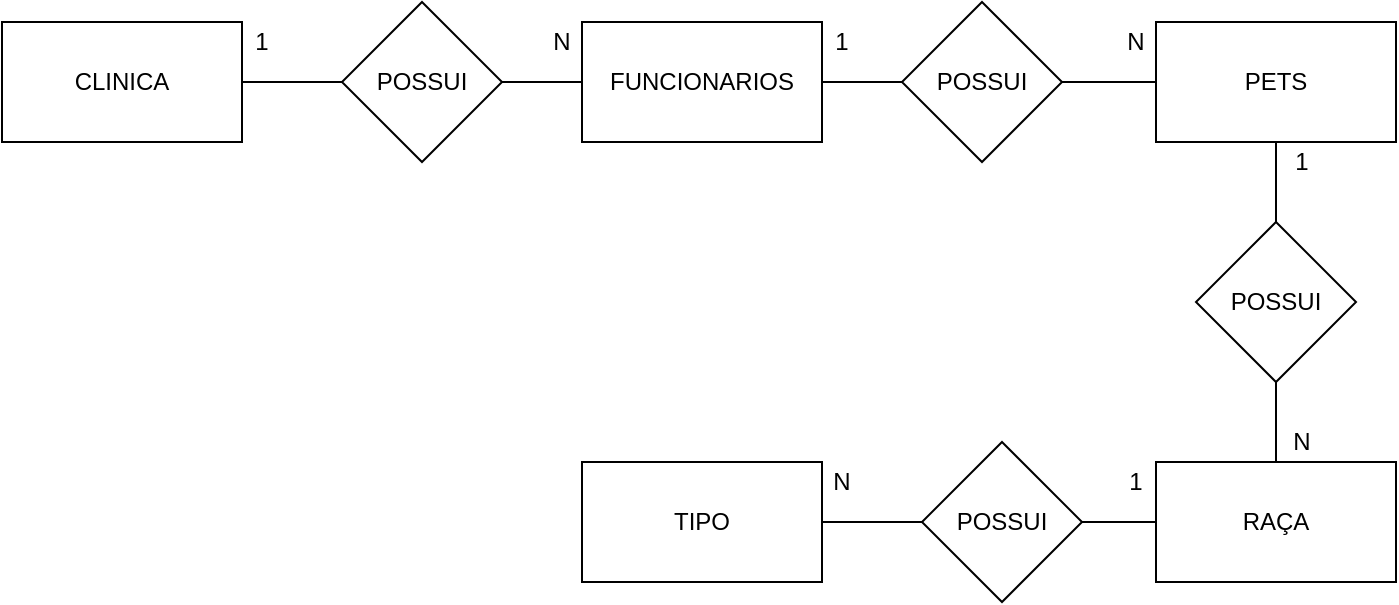 <mxfile version="14.4.2" type="device" pages="2"><diagram id="2pgNmUhlxuqLZEI_jVeo" name="Conceitual"><mxGraphModel dx="868" dy="520" grid="1" gridSize="10" guides="1" tooltips="1" connect="1" arrows="1" fold="1" page="1" pageScale="1" pageWidth="827" pageHeight="1169" math="0" shadow="0"><root><mxCell id="0"/><mxCell id="1" parent="0"/><mxCell id="uZtenIQrFFI_vn1j_sM3-5" style="edgeStyle=orthogonalEdgeStyle;rounded=0;orthogonalLoop=1;jettySize=auto;html=1;exitX=1;exitY=0.5;exitDx=0;exitDy=0;entryX=0;entryY=0.5;entryDx=0;entryDy=0;endArrow=none;endFill=0;" edge="1" parent="1" source="ssL5veIewNCremOJY9fp-1" target="ssL5veIewNCremOJY9fp-2"><mxGeometry relative="1" as="geometry"/></mxCell><mxCell id="ssL5veIewNCremOJY9fp-1" value="CLINICA" style="rounded=0;whiteSpace=wrap;html=1;" vertex="1" parent="1"><mxGeometry x="130" y="370" width="120" height="60" as="geometry"/></mxCell><mxCell id="uZtenIQrFFI_vn1j_sM3-6" style="edgeStyle=orthogonalEdgeStyle;rounded=0;orthogonalLoop=1;jettySize=auto;html=1;exitX=1;exitY=0.5;exitDx=0;exitDy=0;entryX=0;entryY=0.5;entryDx=0;entryDy=0;endArrow=none;endFill=0;" edge="1" parent="1" source="ssL5veIewNCremOJY9fp-2" target="Fr-xrQJGtF6z-1fVisDV-1"><mxGeometry relative="1" as="geometry"/></mxCell><mxCell id="ssL5veIewNCremOJY9fp-2" value="POSSUI" style="rhombus;whiteSpace=wrap;html=1;" vertex="1" parent="1"><mxGeometry x="300" y="360" width="80" height="80" as="geometry"/></mxCell><mxCell id="uZtenIQrFFI_vn1j_sM3-7" style="edgeStyle=orthogonalEdgeStyle;rounded=0;orthogonalLoop=1;jettySize=auto;html=1;exitX=1;exitY=0.5;exitDx=0;exitDy=0;entryX=0;entryY=0.5;entryDx=0;entryDy=0;endArrow=none;endFill=0;" edge="1" parent="1" source="Fr-xrQJGtF6z-1fVisDV-1" target="uZtenIQrFFI_vn1j_sM3-1"><mxGeometry relative="1" as="geometry"/></mxCell><mxCell id="Fr-xrQJGtF6z-1fVisDV-1" value="FUNCIONARIOS" style="rounded=0;whiteSpace=wrap;html=1;" vertex="1" parent="1"><mxGeometry x="420" y="370" width="120" height="60" as="geometry"/></mxCell><mxCell id="uZtenIQrFFI_vn1j_sM3-9" style="edgeStyle=orthogonalEdgeStyle;rounded=0;orthogonalLoop=1;jettySize=auto;html=1;exitX=0.5;exitY=1;exitDx=0;exitDy=0;entryX=0.5;entryY=0;entryDx=0;entryDy=0;endArrow=none;endFill=0;" edge="1" parent="1" source="Fr-xrQJGtF6z-1fVisDV-2" target="uZtenIQrFFI_vn1j_sM3-2"><mxGeometry relative="1" as="geometry"/></mxCell><mxCell id="Fr-xrQJGtF6z-1fVisDV-2" value="PETS" style="rounded=0;whiteSpace=wrap;html=1;" vertex="1" parent="1"><mxGeometry x="707" y="370" width="120" height="60" as="geometry"/></mxCell><mxCell id="Fr-xrQJGtF6z-1fVisDV-3" value="TIPO" style="rounded=0;whiteSpace=wrap;html=1;" vertex="1" parent="1"><mxGeometry x="420" y="590" width="120" height="60" as="geometry"/></mxCell><mxCell id="uZtenIQrFFI_vn1j_sM3-11" style="edgeStyle=orthogonalEdgeStyle;rounded=0;orthogonalLoop=1;jettySize=auto;html=1;exitX=0;exitY=0.5;exitDx=0;exitDy=0;entryX=1;entryY=0.5;entryDx=0;entryDy=0;endArrow=none;endFill=0;" edge="1" parent="1" source="oFEi1PlEbkGLY5Z0NqO9-1" target="uZtenIQrFFI_vn1j_sM3-4"><mxGeometry relative="1" as="geometry"/></mxCell><mxCell id="oFEi1PlEbkGLY5Z0NqO9-1" value="RAÇA" style="rounded=0;whiteSpace=wrap;html=1;" vertex="1" parent="1"><mxGeometry x="707" y="590" width="120" height="60" as="geometry"/></mxCell><mxCell id="uZtenIQrFFI_vn1j_sM3-8" style="edgeStyle=orthogonalEdgeStyle;rounded=0;orthogonalLoop=1;jettySize=auto;html=1;exitX=1;exitY=0.5;exitDx=0;exitDy=0;entryX=0;entryY=0.5;entryDx=0;entryDy=0;endArrow=none;endFill=0;" edge="1" parent="1" source="uZtenIQrFFI_vn1j_sM3-1" target="Fr-xrQJGtF6z-1fVisDV-2"><mxGeometry relative="1" as="geometry"/></mxCell><mxCell id="uZtenIQrFFI_vn1j_sM3-1" value="POSSUI" style="rhombus;whiteSpace=wrap;html=1;" vertex="1" parent="1"><mxGeometry x="580" y="360" width="80" height="80" as="geometry"/></mxCell><mxCell id="uZtenIQrFFI_vn1j_sM3-10" style="edgeStyle=orthogonalEdgeStyle;rounded=0;orthogonalLoop=1;jettySize=auto;html=1;exitX=0.5;exitY=1;exitDx=0;exitDy=0;entryX=0.5;entryY=0;entryDx=0;entryDy=0;endArrow=none;endFill=0;" edge="1" parent="1" source="uZtenIQrFFI_vn1j_sM3-2" target="oFEi1PlEbkGLY5Z0NqO9-1"><mxGeometry relative="1" as="geometry"/></mxCell><mxCell id="uZtenIQrFFI_vn1j_sM3-2" value="POSSUI" style="rhombus;whiteSpace=wrap;html=1;" vertex="1" parent="1"><mxGeometry x="727" y="470" width="80" height="80" as="geometry"/></mxCell><mxCell id="uZtenIQrFFI_vn1j_sM3-12" style="edgeStyle=orthogonalEdgeStyle;rounded=0;orthogonalLoop=1;jettySize=auto;html=1;exitX=0;exitY=0.5;exitDx=0;exitDy=0;entryX=1;entryY=0.5;entryDx=0;entryDy=0;endArrow=none;endFill=0;" edge="1" parent="1" source="uZtenIQrFFI_vn1j_sM3-4" target="Fr-xrQJGtF6z-1fVisDV-3"><mxGeometry relative="1" as="geometry"/></mxCell><mxCell id="uZtenIQrFFI_vn1j_sM3-4" value="POSSUI" style="rhombus;whiteSpace=wrap;html=1;" vertex="1" parent="1"><mxGeometry x="590" y="580" width="80" height="80" as="geometry"/></mxCell><mxCell id="TS3GaDEdWLfF8EtnavEb-1" value="N" style="text;html=1;strokeColor=none;fillColor=none;align=center;verticalAlign=middle;whiteSpace=wrap;rounded=0;" vertex="1" parent="1"><mxGeometry x="400" y="370" width="20" height="20" as="geometry"/></mxCell><mxCell id="TS3GaDEdWLfF8EtnavEb-2" value="1" style="text;html=1;strokeColor=none;fillColor=none;align=center;verticalAlign=middle;whiteSpace=wrap;rounded=0;" vertex="1" parent="1"><mxGeometry x="250" y="370" width="20" height="20" as="geometry"/></mxCell><mxCell id="TS3GaDEdWLfF8EtnavEb-3" value="N" style="text;html=1;strokeColor=none;fillColor=none;align=center;verticalAlign=middle;whiteSpace=wrap;rounded=0;" vertex="1" parent="1"><mxGeometry x="687" y="370" width="20" height="20" as="geometry"/></mxCell><mxCell id="TS3GaDEdWLfF8EtnavEb-4" value="N" style="text;html=1;strokeColor=none;fillColor=none;align=center;verticalAlign=middle;whiteSpace=wrap;rounded=0;" vertex="1" parent="1"><mxGeometry x="770" y="570" width="20" height="20" as="geometry"/></mxCell><mxCell id="TS3GaDEdWLfF8EtnavEb-5" value="N" style="text;html=1;strokeColor=none;fillColor=none;align=center;verticalAlign=middle;whiteSpace=wrap;rounded=0;" vertex="1" parent="1"><mxGeometry x="540" y="590" width="20" height="20" as="geometry"/></mxCell><mxCell id="TS3GaDEdWLfF8EtnavEb-6" value="1" style="text;html=1;strokeColor=none;fillColor=none;align=center;verticalAlign=middle;whiteSpace=wrap;rounded=0;" vertex="1" parent="1"><mxGeometry x="540" y="370" width="20" height="20" as="geometry"/></mxCell><mxCell id="TS3GaDEdWLfF8EtnavEb-7" value="1" style="text;html=1;strokeColor=none;fillColor=none;align=center;verticalAlign=middle;whiteSpace=wrap;rounded=0;" vertex="1" parent="1"><mxGeometry x="770" y="430" width="20" height="20" as="geometry"/></mxCell><mxCell id="TS3GaDEdWLfF8EtnavEb-8" value="1" style="text;html=1;strokeColor=none;fillColor=none;align=center;verticalAlign=middle;whiteSpace=wrap;rounded=0;" vertex="1" parent="1"><mxGeometry x="687" y="590" width="20" height="20" as="geometry"/></mxCell></root></mxGraphModel></diagram><diagram id="XoIDHIGaM__H14kGFpGf" name="Lógico"><mxGraphModel dx="868" dy="520" grid="1" gridSize="10" guides="1" tooltips="1" connect="1" arrows="1" fold="1" page="1" pageScale="1" pageWidth="827" pageHeight="1169" math="0" shadow="0"><root><mxCell id="S5518xpRnd0EAbksuUC2-0"/><mxCell id="S5518xpRnd0EAbksuUC2-1" parent="S5518xpRnd0EAbksuUC2-0"/><mxCell id="S5518xpRnd0EAbksuUC2-12" value="CLINICA" style="shape=table;html=1;whiteSpace=wrap;startSize=30;container=1;collapsible=0;childLayout=tableLayout;fixedRows=1;rowLines=0;fontStyle=1;align=center;" vertex="1" parent="S5518xpRnd0EAbksuUC2-1"><mxGeometry x="40" y="120" width="180" height="90" as="geometry"/></mxCell><mxCell id="S5518xpRnd0EAbksuUC2-13" value="" style="shape=partialRectangle;html=1;whiteSpace=wrap;collapsible=0;dropTarget=0;pointerEvents=0;fillColor=none;top=0;left=0;bottom=1;right=0;points=[[0,0.5],[1,0.5]];portConstraint=eastwest;" vertex="1" parent="S5518xpRnd0EAbksuUC2-12"><mxGeometry y="30" width="180" height="30" as="geometry"/></mxCell><mxCell id="S5518xpRnd0EAbksuUC2-14" value="PK" style="shape=partialRectangle;html=1;whiteSpace=wrap;connectable=0;fillColor=none;top=0;left=0;bottom=0;right=0;overflow=hidden;" vertex="1" parent="S5518xpRnd0EAbksuUC2-13"><mxGeometry width="40" height="30" as="geometry"/></mxCell><mxCell id="S5518xpRnd0EAbksuUC2-15" value="IDclinica" style="shape=partialRectangle;html=1;whiteSpace=wrap;connectable=0;fillColor=none;top=0;left=0;bottom=0;right=0;align=left;spacingLeft=6;overflow=hidden;" vertex="1" parent="S5518xpRnd0EAbksuUC2-13"><mxGeometry x="40" width="140" height="30" as="geometry"/></mxCell><mxCell id="S5518xpRnd0EAbksuUC2-16" value="" style="shape=partialRectangle;html=1;whiteSpace=wrap;collapsible=0;dropTarget=0;pointerEvents=0;fillColor=none;top=0;left=0;bottom=0;right=0;points=[[0,0.5],[1,0.5]];portConstraint=eastwest;" vertex="1" parent="S5518xpRnd0EAbksuUC2-12"><mxGeometry y="60" width="180" height="30" as="geometry"/></mxCell><mxCell id="S5518xpRnd0EAbksuUC2-17" value="" style="shape=partialRectangle;html=1;whiteSpace=wrap;connectable=0;fillColor=none;top=0;left=0;bottom=0;right=0;overflow=hidden;" vertex="1" parent="S5518xpRnd0EAbksuUC2-16"><mxGeometry width="40" height="30" as="geometry"/></mxCell><mxCell id="S5518xpRnd0EAbksuUC2-18" value="nome" style="shape=partialRectangle;html=1;whiteSpace=wrap;connectable=0;fillColor=none;top=0;left=0;bottom=0;right=0;align=left;spacingLeft=6;overflow=hidden;" vertex="1" parent="S5518xpRnd0EAbksuUC2-16"><mxGeometry x="40" width="140" height="30" as="geometry"/></mxCell><mxCell id="S5518xpRnd0EAbksuUC2-22" value="FUNCIONARIOS" style="shape=table;html=1;whiteSpace=wrap;startSize=30;container=1;collapsible=0;childLayout=tableLayout;fixedRows=1;rowLines=0;fontStyle=1;align=center;" vertex="1" parent="S5518xpRnd0EAbksuUC2-1"><mxGeometry x="320" y="120" width="180" height="120" as="geometry"/></mxCell><mxCell id="S5518xpRnd0EAbksuUC2-23" value="" style="shape=partialRectangle;html=1;whiteSpace=wrap;collapsible=0;dropTarget=0;pointerEvents=0;fillColor=none;top=0;left=0;bottom=1;right=0;points=[[0,0.5],[1,0.5]];portConstraint=eastwest;" vertex="1" parent="S5518xpRnd0EAbksuUC2-22"><mxGeometry y="30" width="180" height="30" as="geometry"/></mxCell><mxCell id="S5518xpRnd0EAbksuUC2-24" value="PK" style="shape=partialRectangle;html=1;whiteSpace=wrap;connectable=0;fillColor=none;top=0;left=0;bottom=0;right=0;overflow=hidden;" vertex="1" parent="S5518xpRnd0EAbksuUC2-23"><mxGeometry width="40" height="30" as="geometry"/></mxCell><mxCell id="S5518xpRnd0EAbksuUC2-25" value="IDfuncionarios" style="shape=partialRectangle;html=1;whiteSpace=wrap;connectable=0;fillColor=none;top=0;left=0;bottom=0;right=0;align=left;spacingLeft=6;overflow=hidden;" vertex="1" parent="S5518xpRnd0EAbksuUC2-23"><mxGeometry x="40" width="140" height="30" as="geometry"/></mxCell><mxCell id="S5518xpRnd0EAbksuUC2-26" value="" style="shape=partialRectangle;html=1;whiteSpace=wrap;collapsible=0;dropTarget=0;pointerEvents=0;fillColor=none;top=0;left=0;bottom=0;right=0;points=[[0,0.5],[1,0.5]];portConstraint=eastwest;" vertex="1" parent="S5518xpRnd0EAbksuUC2-22"><mxGeometry y="60" width="180" height="30" as="geometry"/></mxCell><mxCell id="S5518xpRnd0EAbksuUC2-27" value="FK" style="shape=partialRectangle;html=1;whiteSpace=wrap;connectable=0;fillColor=none;top=0;left=0;bottom=0;right=0;overflow=hidden;" vertex="1" parent="S5518xpRnd0EAbksuUC2-26"><mxGeometry width="40" height="30" as="geometry"/></mxCell><mxCell id="S5518xpRnd0EAbksuUC2-28" value="IDclinica" style="shape=partialRectangle;html=1;whiteSpace=wrap;connectable=0;fillColor=none;top=0;left=0;bottom=0;right=0;align=left;spacingLeft=6;overflow=hidden;" vertex="1" parent="S5518xpRnd0EAbksuUC2-26"><mxGeometry x="40" width="140" height="30" as="geometry"/></mxCell><mxCell id="S5518xpRnd0EAbksuUC2-29" value="" style="shape=partialRectangle;html=1;whiteSpace=wrap;collapsible=0;dropTarget=0;pointerEvents=0;fillColor=none;top=0;left=0;bottom=0;right=0;points=[[0,0.5],[1,0.5]];portConstraint=eastwest;" vertex="1" parent="S5518xpRnd0EAbksuUC2-22"><mxGeometry y="90" width="180" height="30" as="geometry"/></mxCell><mxCell id="S5518xpRnd0EAbksuUC2-30" value="" style="shape=partialRectangle;html=1;whiteSpace=wrap;connectable=0;fillColor=none;top=0;left=0;bottom=0;right=0;overflow=hidden;" vertex="1" parent="S5518xpRnd0EAbksuUC2-29"><mxGeometry width="40" height="30" as="geometry"/></mxCell><mxCell id="S5518xpRnd0EAbksuUC2-31" value="nome" style="shape=partialRectangle;html=1;whiteSpace=wrap;connectable=0;fillColor=none;top=0;left=0;bottom=0;right=0;align=left;spacingLeft=6;overflow=hidden;" vertex="1" parent="S5518xpRnd0EAbksuUC2-29"><mxGeometry x="40" width="140" height="30" as="geometry"/></mxCell><mxCell id="S5518xpRnd0EAbksuUC2-34" value="" style="edgeStyle=entityRelationEdgeStyle;fontSize=12;html=1;endArrow=ERoneToMany;" edge="1" parent="S5518xpRnd0EAbksuUC2-1" source="S5518xpRnd0EAbksuUC2-13" target="S5518xpRnd0EAbksuUC2-26"><mxGeometry width="100" height="100" relative="1" as="geometry"><mxPoint x="250" y="170" as="sourcePoint"/><mxPoint x="350" y="70" as="targetPoint"/></mxGeometry></mxCell><mxCell id="S5518xpRnd0EAbksuUC2-35" value="PETS" style="shape=table;html=1;whiteSpace=wrap;startSize=30;container=1;collapsible=0;childLayout=tableLayout;fixedRows=1;rowLines=0;fontStyle=1;align=center;" vertex="1" parent="S5518xpRnd0EAbksuUC2-1"><mxGeometry x="600" y="120" width="180" height="210" as="geometry"/></mxCell><mxCell id="S5518xpRnd0EAbksuUC2-36" value="" style="shape=partialRectangle;html=1;whiteSpace=wrap;collapsible=0;dropTarget=0;pointerEvents=0;fillColor=none;top=0;left=0;bottom=1;right=0;points=[[0,0.5],[1,0.5]];portConstraint=eastwest;" vertex="1" parent="S5518xpRnd0EAbksuUC2-35"><mxGeometry y="30" width="180" height="30" as="geometry"/></mxCell><mxCell id="S5518xpRnd0EAbksuUC2-37" value="PK" style="shape=partialRectangle;html=1;whiteSpace=wrap;connectable=0;fillColor=none;top=0;left=0;bottom=0;right=0;overflow=hidden;" vertex="1" parent="S5518xpRnd0EAbksuUC2-36"><mxGeometry width="40" height="30" as="geometry"/></mxCell><mxCell id="S5518xpRnd0EAbksuUC2-38" value="IDpets" style="shape=partialRectangle;html=1;whiteSpace=wrap;connectable=0;fillColor=none;top=0;left=0;bottom=0;right=0;align=left;spacingLeft=6;overflow=hidden;" vertex="1" parent="S5518xpRnd0EAbksuUC2-36"><mxGeometry x="40" width="140" height="30" as="geometry"/></mxCell><mxCell id="S5518xpRnd0EAbksuUC2-39" value="" style="shape=partialRectangle;html=1;whiteSpace=wrap;collapsible=0;dropTarget=0;pointerEvents=0;fillColor=none;top=0;left=0;bottom=0;right=0;points=[[0,0.5],[1,0.5]];portConstraint=eastwest;" vertex="1" parent="S5518xpRnd0EAbksuUC2-35"><mxGeometry y="60" width="180" height="30" as="geometry"/></mxCell><mxCell id="S5518xpRnd0EAbksuUC2-40" value="FK" style="shape=partialRectangle;html=1;whiteSpace=wrap;connectable=0;fillColor=none;top=0;left=0;bottom=0;right=0;overflow=hidden;" vertex="1" parent="S5518xpRnd0EAbksuUC2-39"><mxGeometry width="40" height="30" as="geometry"/></mxCell><mxCell id="S5518xpRnd0EAbksuUC2-41" value="IDfuncionarios" style="shape=partialRectangle;html=1;whiteSpace=wrap;connectable=0;fillColor=none;top=0;left=0;bottom=0;right=0;align=left;spacingLeft=6;overflow=hidden;" vertex="1" parent="S5518xpRnd0EAbksuUC2-39"><mxGeometry x="40" width="140" height="30" as="geometry"/></mxCell><mxCell id="S5518xpRnd0EAbksuUC2-51" value="" style="shape=partialRectangle;html=1;whiteSpace=wrap;collapsible=0;dropTarget=0;pointerEvents=0;fillColor=none;top=0;left=0;bottom=0;right=0;points=[[0,0.5],[1,0.5]];portConstraint=eastwest;" vertex="1" parent="S5518xpRnd0EAbksuUC2-35"><mxGeometry y="90" width="180" height="30" as="geometry"/></mxCell><mxCell id="S5518xpRnd0EAbksuUC2-52" value="FK" style="shape=partialRectangle;html=1;whiteSpace=wrap;connectable=0;fillColor=none;top=0;left=0;bottom=0;right=0;overflow=hidden;" vertex="1" parent="S5518xpRnd0EAbksuUC2-51"><mxGeometry width="40" height="30" as="geometry"/></mxCell><mxCell id="S5518xpRnd0EAbksuUC2-53" value="IDraça" style="shape=partialRectangle;html=1;whiteSpace=wrap;connectable=0;fillColor=none;top=0;left=0;bottom=0;right=0;align=left;spacingLeft=6;overflow=hidden;" vertex="1" parent="S5518xpRnd0EAbksuUC2-51"><mxGeometry x="40" width="140" height="30" as="geometry"/></mxCell><mxCell id="S5518xpRnd0EAbksuUC2-42" value="" style="shape=partialRectangle;html=1;whiteSpace=wrap;collapsible=0;dropTarget=0;pointerEvents=0;fillColor=none;top=0;left=0;bottom=0;right=0;points=[[0,0.5],[1,0.5]];portConstraint=eastwest;" vertex="1" parent="S5518xpRnd0EAbksuUC2-35"><mxGeometry y="120" width="180" height="30" as="geometry"/></mxCell><mxCell id="S5518xpRnd0EAbksuUC2-43" value="" style="shape=partialRectangle;html=1;whiteSpace=wrap;connectable=0;fillColor=none;top=0;left=0;bottom=0;right=0;overflow=hidden;" vertex="1" parent="S5518xpRnd0EAbksuUC2-42"><mxGeometry width="40" height="30" as="geometry"/></mxCell><mxCell id="S5518xpRnd0EAbksuUC2-44" value="nome" style="shape=partialRectangle;html=1;whiteSpace=wrap;connectable=0;fillColor=none;top=0;left=0;bottom=0;right=0;align=left;spacingLeft=6;overflow=hidden;" vertex="1" parent="S5518xpRnd0EAbksuUC2-42"><mxGeometry x="40" width="140" height="30" as="geometry"/></mxCell><mxCell id="S5518xpRnd0EAbksuUC2-45" value="" style="shape=partialRectangle;html=1;whiteSpace=wrap;collapsible=0;dropTarget=0;pointerEvents=0;fillColor=none;top=0;left=0;bottom=0;right=0;points=[[0,0.5],[1,0.5]];portConstraint=eastwest;" vertex="1" parent="S5518xpRnd0EAbksuUC2-35"><mxGeometry y="150" width="180" height="30" as="geometry"/></mxCell><mxCell id="S5518xpRnd0EAbksuUC2-46" value="" style="shape=partialRectangle;html=1;whiteSpace=wrap;connectable=0;fillColor=none;top=0;left=0;bottom=0;right=0;overflow=hidden;" vertex="1" parent="S5518xpRnd0EAbksuUC2-45"><mxGeometry width="40" height="30" as="geometry"/></mxCell><mxCell id="S5518xpRnd0EAbksuUC2-47" value="data" style="shape=partialRectangle;html=1;whiteSpace=wrap;connectable=0;fillColor=none;top=0;left=0;bottom=0;right=0;align=left;spacingLeft=6;overflow=hidden;" vertex="1" parent="S5518xpRnd0EAbksuUC2-45"><mxGeometry x="40" width="140" height="30" as="geometry"/></mxCell><mxCell id="S5518xpRnd0EAbksuUC2-48" value="" style="shape=partialRectangle;html=1;whiteSpace=wrap;collapsible=0;dropTarget=0;pointerEvents=0;fillColor=none;top=0;left=0;bottom=0;right=0;points=[[0,0.5],[1,0.5]];portConstraint=eastwest;" vertex="1" parent="S5518xpRnd0EAbksuUC2-35"><mxGeometry y="180" width="180" height="30" as="geometry"/></mxCell><mxCell id="S5518xpRnd0EAbksuUC2-49" value="" style="shape=partialRectangle;html=1;whiteSpace=wrap;connectable=0;fillColor=none;top=0;left=0;bottom=0;right=0;overflow=hidden;" vertex="1" parent="S5518xpRnd0EAbksuUC2-48"><mxGeometry width="40" height="30" as="geometry"/></mxCell><mxCell id="S5518xpRnd0EAbksuUC2-50" value="dono" style="shape=partialRectangle;html=1;whiteSpace=wrap;connectable=0;fillColor=none;top=0;left=0;bottom=0;right=0;align=left;spacingLeft=6;overflow=hidden;" vertex="1" parent="S5518xpRnd0EAbksuUC2-48"><mxGeometry x="40" width="140" height="30" as="geometry"/></mxCell><mxCell id="S5518xpRnd0EAbksuUC2-57" value="" style="edgeStyle=entityRelationEdgeStyle;fontSize=12;html=1;endArrow=ERmany;" edge="1" parent="S5518xpRnd0EAbksuUC2-1" source="S5518xpRnd0EAbksuUC2-23" target="S5518xpRnd0EAbksuUC2-39"><mxGeometry width="100" height="100" relative="1" as="geometry"><mxPoint x="500" y="290" as="sourcePoint"/><mxPoint x="600" y="190" as="targetPoint"/></mxGeometry></mxCell><mxCell id="S5518xpRnd0EAbksuUC2-58" value="RAÇA" style="shape=table;html=1;whiteSpace=wrap;startSize=30;container=1;collapsible=0;childLayout=tableLayout;fixedRows=1;rowLines=0;fontStyle=1;align=center;" vertex="1" parent="S5518xpRnd0EAbksuUC2-1"><mxGeometry x="320" y="360" width="180" height="120" as="geometry"/></mxCell><mxCell id="S5518xpRnd0EAbksuUC2-59" value="" style="shape=partialRectangle;html=1;whiteSpace=wrap;collapsible=0;dropTarget=0;pointerEvents=0;fillColor=none;top=0;left=0;bottom=1;right=0;points=[[0,0.5],[1,0.5]];portConstraint=eastwest;" vertex="1" parent="S5518xpRnd0EAbksuUC2-58"><mxGeometry y="30" width="180" height="30" as="geometry"/></mxCell><mxCell id="S5518xpRnd0EAbksuUC2-60" value="PK" style="shape=partialRectangle;html=1;whiteSpace=wrap;connectable=0;fillColor=none;top=0;left=0;bottom=0;right=0;overflow=hidden;" vertex="1" parent="S5518xpRnd0EAbksuUC2-59"><mxGeometry width="40" height="30" as="geometry"/></mxCell><mxCell id="S5518xpRnd0EAbksuUC2-61" value="IDraça" style="shape=partialRectangle;html=1;whiteSpace=wrap;connectable=0;fillColor=none;top=0;left=0;bottom=0;right=0;align=left;spacingLeft=6;overflow=hidden;" vertex="1" parent="S5518xpRnd0EAbksuUC2-59"><mxGeometry x="40" width="140" height="30" as="geometry"/></mxCell><mxCell id="S5518xpRnd0EAbksuUC2-62" value="" style="shape=partialRectangle;html=1;whiteSpace=wrap;collapsible=0;dropTarget=0;pointerEvents=0;fillColor=none;top=0;left=0;bottom=0;right=0;points=[[0,0.5],[1,0.5]];portConstraint=eastwest;" vertex="1" parent="S5518xpRnd0EAbksuUC2-58"><mxGeometry y="60" width="180" height="30" as="geometry"/></mxCell><mxCell id="S5518xpRnd0EAbksuUC2-63" value="FK" style="shape=partialRectangle;html=1;whiteSpace=wrap;connectable=0;fillColor=none;top=0;left=0;bottom=0;right=0;overflow=hidden;" vertex="1" parent="S5518xpRnd0EAbksuUC2-62"><mxGeometry width="40" height="30" as="geometry"/></mxCell><mxCell id="S5518xpRnd0EAbksuUC2-64" value="IDtipo" style="shape=partialRectangle;html=1;whiteSpace=wrap;connectable=0;fillColor=none;top=0;left=0;bottom=0;right=0;align=left;spacingLeft=6;overflow=hidden;" vertex="1" parent="S5518xpRnd0EAbksuUC2-62"><mxGeometry x="40" width="140" height="30" as="geometry"/></mxCell><mxCell id="S5518xpRnd0EAbksuUC2-65" value="" style="shape=partialRectangle;html=1;whiteSpace=wrap;collapsible=0;dropTarget=0;pointerEvents=0;fillColor=none;top=0;left=0;bottom=0;right=0;points=[[0,0.5],[1,0.5]];portConstraint=eastwest;" vertex="1" parent="S5518xpRnd0EAbksuUC2-58"><mxGeometry y="90" width="180" height="30" as="geometry"/></mxCell><mxCell id="S5518xpRnd0EAbksuUC2-66" value="" style="shape=partialRectangle;html=1;whiteSpace=wrap;connectable=0;fillColor=none;top=0;left=0;bottom=0;right=0;overflow=hidden;" vertex="1" parent="S5518xpRnd0EAbksuUC2-65"><mxGeometry width="40" height="30" as="geometry"/></mxCell><mxCell id="S5518xpRnd0EAbksuUC2-67" value="nome" style="shape=partialRectangle;html=1;whiteSpace=wrap;connectable=0;fillColor=none;top=0;left=0;bottom=0;right=0;align=left;spacingLeft=6;overflow=hidden;" vertex="1" parent="S5518xpRnd0EAbksuUC2-65"><mxGeometry x="40" width="140" height="30" as="geometry"/></mxCell><mxCell id="S5518xpRnd0EAbksuUC2-68" value="" style="edgeStyle=entityRelationEdgeStyle;fontSize=12;html=1;endArrow=ERmany;" edge="1" parent="S5518xpRnd0EAbksuUC2-1" source="S5518xpRnd0EAbksuUC2-59" target="S5518xpRnd0EAbksuUC2-51"><mxGeometry width="100" height="100" relative="1" as="geometry"><mxPoint x="570" y="390" as="sourcePoint"/><mxPoint x="590" y="230" as="targetPoint"/></mxGeometry></mxCell><mxCell id="S5518xpRnd0EAbksuUC2-69" value="TIPO" style="shape=table;html=1;whiteSpace=wrap;startSize=30;container=1;collapsible=0;childLayout=tableLayout;fixedRows=1;rowLines=0;fontStyle=1;align=center;" vertex="1" parent="S5518xpRnd0EAbksuUC2-1"><mxGeometry x="40" y="360" width="180" height="90" as="geometry"/></mxCell><mxCell id="S5518xpRnd0EAbksuUC2-70" value="" style="shape=partialRectangle;html=1;whiteSpace=wrap;collapsible=0;dropTarget=0;pointerEvents=0;fillColor=none;top=0;left=0;bottom=1;right=0;points=[[0,0.5],[1,0.5]];portConstraint=eastwest;" vertex="1" parent="S5518xpRnd0EAbksuUC2-69"><mxGeometry y="30" width="180" height="30" as="geometry"/></mxCell><mxCell id="S5518xpRnd0EAbksuUC2-71" value="PK" style="shape=partialRectangle;html=1;whiteSpace=wrap;connectable=0;fillColor=none;top=0;left=0;bottom=0;right=0;overflow=hidden;" vertex="1" parent="S5518xpRnd0EAbksuUC2-70"><mxGeometry width="40" height="30" as="geometry"/></mxCell><mxCell id="S5518xpRnd0EAbksuUC2-72" value="IDtipo" style="shape=partialRectangle;html=1;whiteSpace=wrap;connectable=0;fillColor=none;top=0;left=0;bottom=0;right=0;align=left;spacingLeft=6;overflow=hidden;" vertex="1" parent="S5518xpRnd0EAbksuUC2-70"><mxGeometry x="40" width="140" height="30" as="geometry"/></mxCell><mxCell id="S5518xpRnd0EAbksuUC2-76" value="" style="shape=partialRectangle;html=1;whiteSpace=wrap;collapsible=0;dropTarget=0;pointerEvents=0;fillColor=none;top=0;left=0;bottom=0;right=0;points=[[0,0.5],[1,0.5]];portConstraint=eastwest;" vertex="1" parent="S5518xpRnd0EAbksuUC2-69"><mxGeometry y="60" width="180" height="30" as="geometry"/></mxCell><mxCell id="S5518xpRnd0EAbksuUC2-77" value="" style="shape=partialRectangle;html=1;whiteSpace=wrap;connectable=0;fillColor=none;top=0;left=0;bottom=0;right=0;overflow=hidden;" vertex="1" parent="S5518xpRnd0EAbksuUC2-76"><mxGeometry width="40" height="30" as="geometry"/></mxCell><mxCell id="S5518xpRnd0EAbksuUC2-78" value="nome" style="shape=partialRectangle;html=1;whiteSpace=wrap;connectable=0;fillColor=none;top=0;left=0;bottom=0;right=0;align=left;spacingLeft=6;overflow=hidden;" vertex="1" parent="S5518xpRnd0EAbksuUC2-76"><mxGeometry x="40" width="140" height="30" as="geometry"/></mxCell><mxCell id="S5518xpRnd0EAbksuUC2-79" value="" style="edgeStyle=entityRelationEdgeStyle;fontSize=12;html=1;endArrow=ERoneToMany;" edge="1" parent="S5518xpRnd0EAbksuUC2-1" source="S5518xpRnd0EAbksuUC2-70" target="S5518xpRnd0EAbksuUC2-62"><mxGeometry width="100" height="100" relative="1" as="geometry"><mxPoint x="220" y="540" as="sourcePoint"/><mxPoint x="320" y="440" as="targetPoint"/></mxGeometry></mxCell></root></mxGraphModel></diagram></mxfile>